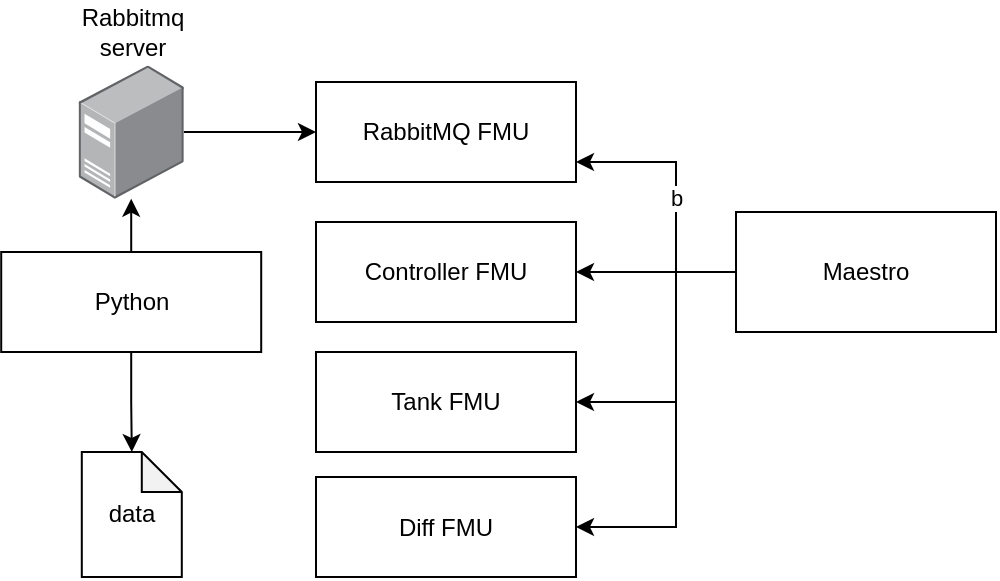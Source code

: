 <mxfile version="12.5.6" type="device"><diagram id="HtVvi9WYS8N4NAFJqw7j" name="Page-1"><mxGraphModel dx="1298" dy="682" grid="1" gridSize="10" guides="1" tooltips="1" connect="1" arrows="1" fold="1" page="1" pageScale="1" pageWidth="827" pageHeight="1169" math="0" shadow="0"><root><mxCell id="0"/><mxCell id="1" parent="0"/><mxCell id="ZFWiAIkTSMjIwebE7IIu-1" value="b" style="edgeStyle=orthogonalEdgeStyle;rounded=0;orthogonalLoop=1;jettySize=auto;html=1;exitX=0;exitY=0.5;exitDx=0;exitDy=0;" parent="1" source="ZFWiAIkTSMjIwebE7IIu-4" target="ZFWiAIkTSMjIwebE7IIu-6" edge="1"><mxGeometry relative="1" as="geometry"><Array as="points"><mxPoint x="660" y="235"/><mxPoint x="660" y="180"/></Array></mxGeometry></mxCell><mxCell id="ZFWiAIkTSMjIwebE7IIu-2" style="edgeStyle=orthogonalEdgeStyle;rounded=0;orthogonalLoop=1;jettySize=auto;html=1;entryX=1;entryY=0.5;entryDx=0;entryDy=0;" parent="1" source="ZFWiAIkTSMjIwebE7IIu-4" target="ZFWiAIkTSMjIwebE7IIu-5" edge="1"><mxGeometry relative="1" as="geometry"/></mxCell><mxCell id="ZFWiAIkTSMjIwebE7IIu-3" style="edgeStyle=orthogonalEdgeStyle;rounded=0;orthogonalLoop=1;jettySize=auto;html=1;entryX=1;entryY=0.5;entryDx=0;entryDy=0;exitX=0;exitY=0.5;exitDx=0;exitDy=0;" parent="1" source="ZFWiAIkTSMjIwebE7IIu-4" target="ZFWiAIkTSMjIwebE7IIu-11" edge="1"><mxGeometry relative="1" as="geometry"><Array as="points"><mxPoint x="660" y="235"/><mxPoint x="660" y="300"/></Array></mxGeometry></mxCell><mxCell id="DS_Qn8Uz2booo5CPwk0H-2" style="edgeStyle=orthogonalEdgeStyle;rounded=0;orthogonalLoop=1;jettySize=auto;html=1;entryX=1;entryY=0.5;entryDx=0;entryDy=0;" edge="1" parent="1" source="ZFWiAIkTSMjIwebE7IIu-4" target="DS_Qn8Uz2booo5CPwk0H-1"><mxGeometry relative="1" as="geometry"><Array as="points"><mxPoint x="660" y="235"/><mxPoint x="660" y="363"/></Array></mxGeometry></mxCell><mxCell id="ZFWiAIkTSMjIwebE7IIu-4" value="Maestro" style="rounded=0;whiteSpace=wrap;html=1;" parent="1" vertex="1"><mxGeometry x="690" y="205" width="130" height="60" as="geometry"/></mxCell><mxCell id="ZFWiAIkTSMjIwebE7IIu-5" value="Controller FMU" style="whiteSpace=wrap;html=1;verticalAlign=middle;" parent="1" vertex="1"><mxGeometry x="480" y="210" width="130" height="50" as="geometry"/></mxCell><mxCell id="ZFWiAIkTSMjIwebE7IIu-6" value="RabbitMQ FMU" style="whiteSpace=wrap;html=1;" parent="1" vertex="1"><mxGeometry x="480" y="140" width="130" height="50" as="geometry"/></mxCell><mxCell id="ZFWiAIkTSMjIwebE7IIu-8" style="edgeStyle=orthogonalEdgeStyle;rounded=0;orthogonalLoop=1;jettySize=auto;html=1;entryX=0;entryY=0.5;entryDx=0;entryDy=0;" parent="1" source="ZFWiAIkTSMjIwebE7IIu-9" target="ZFWiAIkTSMjIwebE7IIu-6" edge="1"><mxGeometry relative="1" as="geometry"/></mxCell><mxCell id="ZFWiAIkTSMjIwebE7IIu-9" value="Rabbitmq&lt;br&gt;server" style="points=[];aspect=fixed;html=1;align=center;shadow=0;dashed=0;image;image=img/lib/allied_telesis/computer_and_terminals/Server_Desktop.svg;verticalAlign=bottom;labelPosition=center;verticalLabelPosition=top;" parent="1" vertex="1"><mxGeometry x="361.3" y="131.66" width="52.6" height="66.68" as="geometry"/></mxCell><mxCell id="ZFWiAIkTSMjIwebE7IIu-18" style="edgeStyle=orthogonalEdgeStyle;rounded=0;orthogonalLoop=1;jettySize=auto;html=1;" parent="1" source="ZFWiAIkTSMjIwebE7IIu-10" target="ZFWiAIkTSMjIwebE7IIu-9" edge="1"><mxGeometry relative="1" as="geometry"/></mxCell><mxCell id="ZFWiAIkTSMjIwebE7IIu-20" style="edgeStyle=orthogonalEdgeStyle;rounded=0;orthogonalLoop=1;jettySize=auto;html=1;entryX=0.5;entryY=0;entryDx=0;entryDy=0;entryPerimeter=0;" parent="1" source="ZFWiAIkTSMjIwebE7IIu-10" target="ZFWiAIkTSMjIwebE7IIu-19" edge="1"><mxGeometry relative="1" as="geometry"/></mxCell><mxCell id="ZFWiAIkTSMjIwebE7IIu-10" value="Python" style="rounded=0;whiteSpace=wrap;html=1;" parent="1" vertex="1"><mxGeometry x="322.6" y="225" width="130" height="50" as="geometry"/></mxCell><mxCell id="ZFWiAIkTSMjIwebE7IIu-11" value="Tank FMU" style="whiteSpace=wrap;html=1;verticalAlign=middle;" parent="1" vertex="1"><mxGeometry x="480" y="275" width="130" height="50" as="geometry"/></mxCell><mxCell id="ZFWiAIkTSMjIwebE7IIu-19" value="data" style="shape=note;whiteSpace=wrap;html=1;backgroundOutline=1;darkOpacity=0.05;size=20;" parent="1" vertex="1"><mxGeometry x="362.9" y="325" width="50" height="62.5" as="geometry"/></mxCell><mxCell id="DS_Qn8Uz2booo5CPwk0H-1" value="Diff FMU" style="whiteSpace=wrap;html=1;verticalAlign=middle;" vertex="1" parent="1"><mxGeometry x="480" y="337.5" width="130" height="50" as="geometry"/></mxCell></root></mxGraphModel></diagram></mxfile>